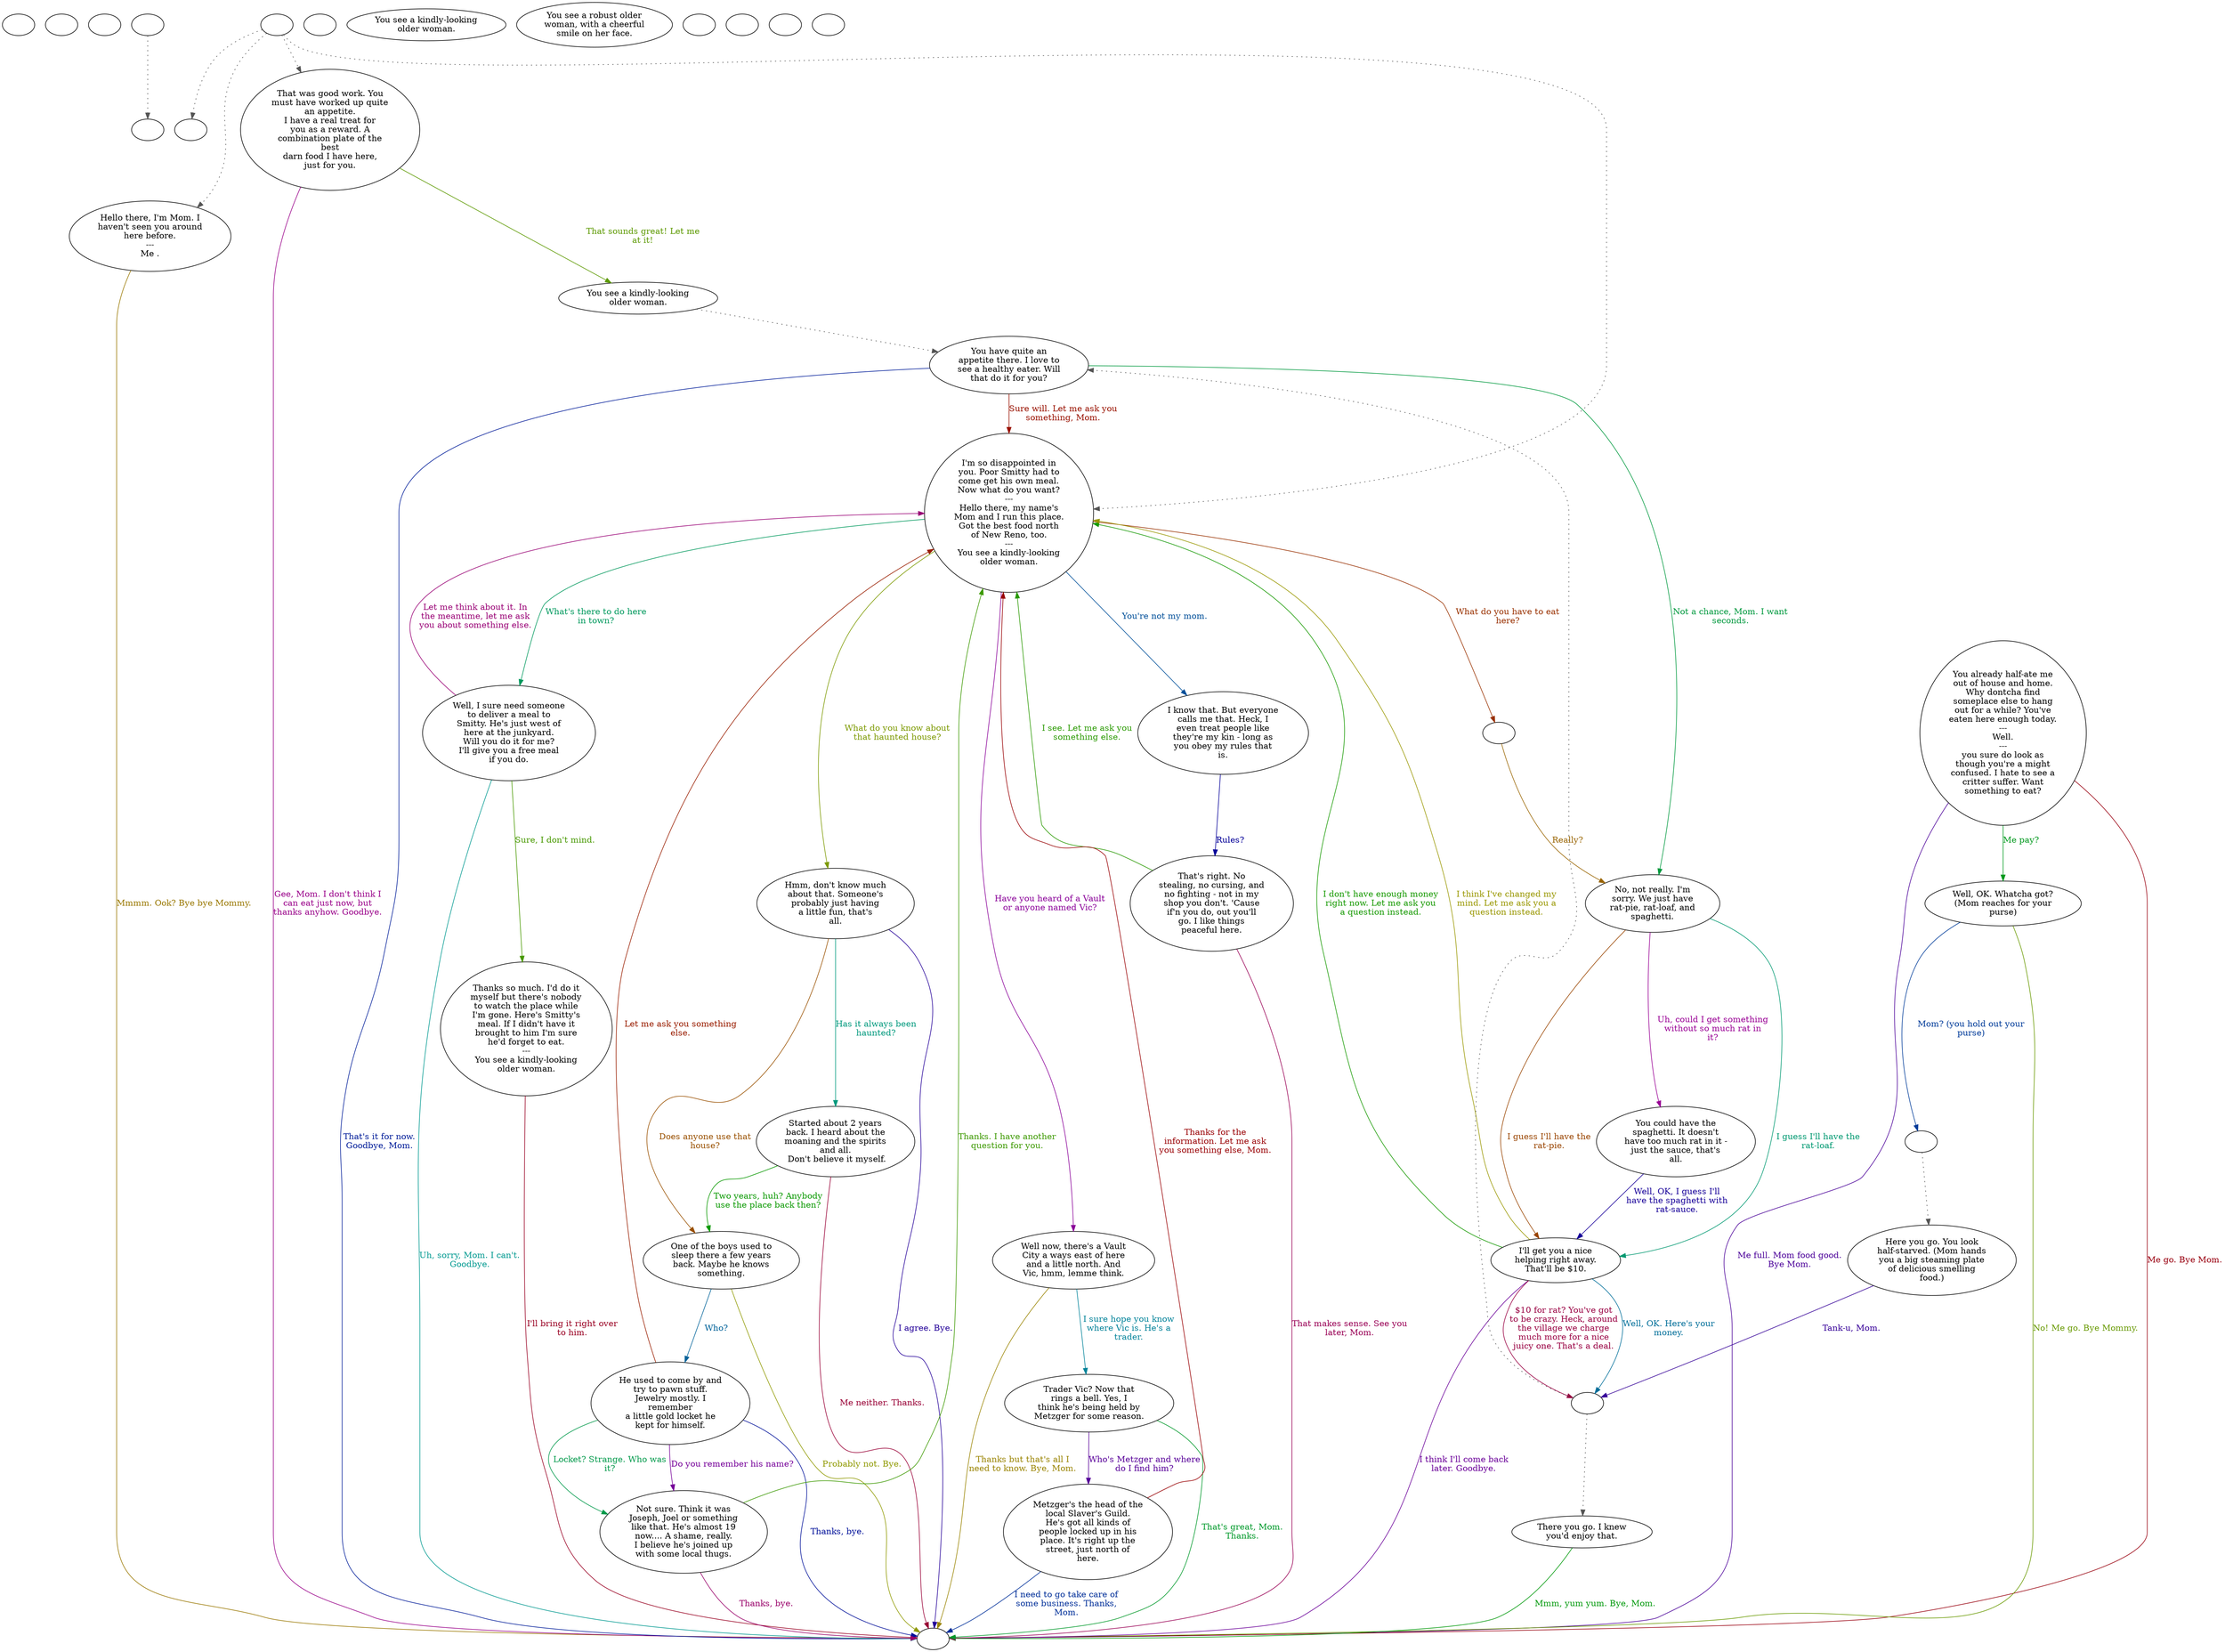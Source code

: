 digraph dcMom {
  "checkPartyMembersNearDoor" [style=filled       fillcolor="#FFFFFF"       color="#000000"]
  "checkPartyMembersNearDoor" [label=""]
  "start" [style=filled       fillcolor="#FFFFFF"       color="#000000"]
  "start" [label=""]
  "critter_p_proc" [style=filled       fillcolor="#FFFFFF"       color="#000000"]
  "critter_p_proc" [label=""]
  "pickup_p_proc" [style=filled       fillcolor="#FFFFFF"       color="#000000"]
  "pickup_p_proc" -> "Node998" [style=dotted color="#555555"]
  "pickup_p_proc" [label=""]
  "talk_p_proc" [style=filled       fillcolor="#FFFFFF"       color="#000000"]
  "talk_p_proc" -> "Node019" [style=dotted color="#555555"]
  "talk_p_proc" -> "Node001" [style=dotted color="#555555"]
  "talk_p_proc" -> "Node020" [style=dotted color="#555555"]
  "talk_p_proc" -> "Node013" [style=dotted color="#555555"]
  "talk_p_proc" [label=""]
  "destroy_p_proc" [style=filled       fillcolor="#FFFFFF"       color="#000000"]
  "destroy_p_proc" [label=""]
  "look_at_p_proc" [style=filled       fillcolor="#FFFFFF"       color="#000000"]
  "look_at_p_proc" [label="You see a kindly-looking\nolder woman."]
  "description_p_proc" [style=filled       fillcolor="#FFFFFF"       color="#000000"]
  "description_p_proc" [label="You see a robust older\nwoman, with a cheerful\nsmile on her face."]
  "use_skill_on_p_proc" [style=filled       fillcolor="#FFFFFF"       color="#000000"]
  "use_skill_on_p_proc" [label=""]
  "damage_p_proc" [style=filled       fillcolor="#FFFFFF"       color="#000000"]
  "damage_p_proc" [label=""]
  "map_enter_p_proc" [style=filled       fillcolor="#FFFFFF"       color="#000000"]
  "map_enter_p_proc" [label=""]
  "timed_event_p_proc" [style=filled       fillcolor="#FFFFFF"       color="#000000"]
  "timed_event_p_proc" [label=""]
  "Node998" [style=filled       fillcolor="#FFFFFF"       color="#000000"]
  "Node998" [label=""]
  "Node999" [style=filled       fillcolor="#FFFFFF"       color="#000000"]
  "Node999" [label=""]
  "Node001" [style=filled       fillcolor="#FFFFFF"       color="#000000"]
  "Node001" [label="Hello there, I'm Mom. I\nhaven't seen you around\nhere before.\n---\nMe ."]
  "Node001" -> "Node999" [label="Mmmm. Ook? Bye bye Mommy." color="#997700" fontcolor="#997700"]
  "Node002" [style=filled       fillcolor="#FFFFFF"       color="#000000"]
  "Node002" [label="You already half-ate me\nout of house and home.\nWhy dontcha find\nsomeplace else to hang\nout for a while? You've\neaten here enough today.\n---\nWell.\n---\nyou sure do look as\nthough you're a might\nconfused. I hate to see a\ncritter suffer. Want\nsomething to eat?"]
  "Node002" -> "Node999" [label="Me full. Mom food good.\nBye Mom." color="#4B0099" fontcolor="#4B0099"]
  "Node002" -> "Node003" [label="Me pay?" color="#00991E" fontcolor="#00991E"]
  "Node002" -> "Node999" [label="Me go. Bye Mom." color="#99000F" fontcolor="#99000F"]
  "Node003" [style=filled       fillcolor="#FFFFFF"       color="#000000"]
  "Node003" [label="Well, OK. Whatcha got?\n(Mom reaches for your\npurse)"]
  "Node003" -> "Node990" [label="Mom? (you hold out your\npurse)" color="#003B99" fontcolor="#003B99"]
  "Node003" -> "Node999" [label="No! Me go. Bye Mommy." color="#689900" fontcolor="#689900"]
  "Node004" [style=filled       fillcolor="#FFFFFF"       color="#000000"]
  "Node004" [label="No, not really. I'm\nsorry. We just have\nrat-pie, rat-loaf, and\nspaghetti."]
  "Node004" -> "Node005" [label="Uh, could I get something\nwithout so much rat in\nit?" color="#990095" fontcolor="#990095"]
  "Node004" -> "Node006" [label="I guess I'll have the\nrat-loaf." color="#009971" fontcolor="#009971"]
  "Node004" -> "Node006" [label="I guess I'll have the\nrat-pie." color="#994400" fontcolor="#994400"]
  "Node005" [style=filled       fillcolor="#FFFFFF"       color="#000000"]
  "Node005" [label="You could have the\nspaghetti. It doesn't\nhave too much rat in it -\njust the sauce, that's\nall."]
  "Node005" -> "Node006" [label="Well, OK, I guess I'll\nhave the spaghetti with\nrat-sauce." color="#170099" fontcolor="#170099"]
  "Node006" [style=filled       fillcolor="#FFFFFF"       color="#000000"]
  "Node006" [label="I'll get you a nice\nhelping right away.\nThat'll be $10."]
  "Node006" -> "Node013" [label="I don't have enough money\nright now. Let me ask you\na question instead." color="#159900" fontcolor="#159900"]
  "Node006" -> "Node989" [label="$10 for rat? You've got\nto be crazy. Heck, around\nthe village we charge\nmuch more for a nice\njuicy one. That's a deal." color="#990042" fontcolor="#990042"]
  "Node006" -> "Node989" [label="Well, OK. Here's your\nmoney." color="#006E99" fontcolor="#006E99"]
  "Node006" -> "Node013" [label="I think I've changed my\nmind. Let me ask you a\nquestion instead." color="#999700" fontcolor="#999700"]
  "Node006" -> "Node999" [label="I think I'll come back\nlater. Goodbye." color="#6A0099" fontcolor="#6A0099"]
  "Node007" [style=filled       fillcolor="#FFFFFF"       color="#000000"]
  "Node007" [label="You have quite an\nappetite there. I love to\nsee a healthy eater. Will\nthat do it for you?"]
  "Node007" -> "Node004" [label="Not a chance, Mom. I want\nseconds." color="#00993E" fontcolor="#00993E"]
  "Node007" -> "Node013" [label="Sure will. Let me ask you\nsomething, Mom." color="#991100" fontcolor="#991100"]
  "Node007" -> "Node999" [label="That's it for now.\nGoodbye, Mom." color="#001C99" fontcolor="#001C99"]
  "Node008" [style=filled       fillcolor="#FFFFFF"       color="#000000"]
  "Node008" [label="Well, I sure need someone\nto deliver a meal to\nSmitty. He's just west of\nhere at the junkyard.\nWill you do it for me?\nI'll give you a free meal\nif you do."]
  "Node008" -> "Node012" [label="Sure, I don't mind." color="#489900" fontcolor="#489900"]
  "Node008" -> "Node013" [label="Let me think about it. In\nthe meantime, let me ask\nyou about something else." color="#990075" fontcolor="#990075"]
  "Node008" -> "Node999" [label="Uh, sorry, Mom. I can't.\nGoodbye." color="#009990" fontcolor="#009990"]
  "Node009" [style=filled       fillcolor="#FFFFFF"       color="#000000"]
  "Node009" [label=""]
  "Node009" -> "Node004" [label="Really?" color="#996400" fontcolor="#996400"]
  "Node010" [style=filled       fillcolor="#FFFFFF"       color="#000000"]
  "Node010" [label="Here you go. You look\nhalf-starved. (Mom hands\nyou a big steaming plate\nof delicious smelling\nfood.)"]
  "Node010" -> "Node989" [label="Tank-u, Mom." color="#370099" fontcolor="#370099"]
  "Node011" [style=filled       fillcolor="#FFFFFF"       color="#000000"]
  "Node011" [label="There you go. I knew\nyou'd enjoy that."]
  "Node011" -> "Node999" [label="Mmm, yum yum. Bye, Mom." color="#00990A" fontcolor="#00990A"]
  "Node012" [style=filled       fillcolor="#FFFFFF"       color="#000000"]
  "Node012" [label="Thanks so much. I'd do it\nmyself but there's nobody\nto watch the place while\nI'm gone. Here's Smitty's\nmeal. If I didn't have it\nbrought to him I'm sure\nhe'd forget to eat.\n---\nYou see a kindly-looking\nolder woman."]
  "Node012" -> "Node999" [label="I'll bring it right over\nto him." color="#990022" fontcolor="#990022"]
  "Node013" [style=filled       fillcolor="#FFFFFF"       color="#000000"]
  "Node013" [label="I'm so disappointed in\nyou. Poor Smitty had to\ncome get his own meal.\nNow what do you want?\n---\nHello there, my name's\nMom and I run this place.\nGot the best food north\nof New Reno, too.\n---\nYou see a kindly-looking\nolder woman."]
  "Node013" -> "Node014" [label="You're not my mom." color="#004F99" fontcolor="#004F99"]
  "Node013" -> "Node021" [label="What do you know about\nthat haunted house?" color="#7C9900" fontcolor="#7C9900"]
  "Node013" -> "Node016" [label="Have you heard of a Vault\nor anyone named Vic?" color="#8A0099" fontcolor="#8A0099"]
  "Node013" -> "Node008" [label="What's there to do here\nin town?" color="#00995D" fontcolor="#00995D"]
  "Node013" -> "Node009" [label="What do you have to eat\nhere?" color="#993100" fontcolor="#993100"]
  "Node014" [style=filled       fillcolor="#FFFFFF"       color="#000000"]
  "Node014" [label="I know that. But everyone\ncalls me that. Heck, I\neven treat people like\nthey're my kin - long as\nyou obey my rules that\nis."]
  "Node014" -> "Node015" [label="Rules?" color="#040099" fontcolor="#040099"]
  "Node015" [style=filled       fillcolor="#FFFFFF"       color="#000000"]
  "Node015" [label="That's right. No\nstealing, no cursing, and\nno fighting - not in my\nshop you don't. 'Cause\nif'n you do, out you'll\ngo. I like things\npeaceful here."]
  "Node015" -> "Node013" [label="I see. Let me ask you\nsomething else." color="#299900" fontcolor="#299900"]
  "Node015" -> "Node999" [label="That makes sense. See you\nlater, Mom." color="#990055" fontcolor="#990055"]
  "Node016" [style=filled       fillcolor="#FFFFFF"       color="#000000"]
  "Node016" [label="Well now, there's a Vault\nCity a ways east of here\nand a little north. And\nVic, hmm, lemme think."]
  "Node016" -> "Node017" [label="I sure hope you know\nwhere Vic is. He's a\ntrader." color="#008299" fontcolor="#008299"]
  "Node016" -> "Node999" [label="Thanks but that's all I\nneed to know. Bye, Mom." color="#998300" fontcolor="#998300"]
  "Node017" [style=filled       fillcolor="#FFFFFF"       color="#000000"]
  "Node017" [label="Trader Vic? Now that\nrings a bell. Yes, I\nthink he's being held by\nMetzger for some reason."]
  "Node017" -> "Node018" [label="Who's Metzger and where\ndo I find him?" color="#570099" fontcolor="#570099"]
  "Node017" -> "Node999" [label="That's great, Mom.\nThanks." color="#00992A" fontcolor="#00992A"]
  "Node018" [style=filled       fillcolor="#FFFFFF"       color="#000000"]
  "Node018" [label="Metzger's the head of the\nlocal Slaver's Guild.\nHe's got all kinds of\npeople locked up in his\nplace. It's right up the\nstreet, just north of\nhere."]
  "Node018" -> "Node013" [label="Thanks for the\ninformation. Let me ask\nyou something else, Mom." color="#990003" fontcolor="#990003"]
  "Node018" -> "Node999" [label="I need to go take care of\nsome business. Thanks,\nMom." color="#002F99" fontcolor="#002F99"]
  "Node019" [style=filled       fillcolor="#FFFFFF"       color="#000000"]
  "Node019" [label=""]
  "Node020" [style=filled       fillcolor="#FFFFFF"       color="#000000"]
  "Node020" [label="That was good work. You\nmust have worked up quite\nan appetite.\nI have a real treat for\nyou as a reward. A\ncombination plate of the\nbest\ndarn food I have here,\njust for you."]
  "Node020" -> "Node987" [label="That sounds great! Let me\nat it!" color="#5C9900" fontcolor="#5C9900"]
  "Node020" -> "Node999" [label="Gee, Mom. I don't think I\ncan eat just now, but\nthanks anyhow. Goodbye." color="#990089" fontcolor="#990089"]
  "Node021" [style=filled       fillcolor="#FFFFFF"       color="#000000"]
  "Node021" [label="Hmm, don't know much\nabout that. Someone's\nprobably just having\na little fun, that's\nall."]
  "Node021" -> "Node022" [label="Has it always been\nhaunted?" color="#00997D" fontcolor="#00997D"]
  "Node021" -> "Node023" [label="Does anyone use that\nhouse?" color="#995000" fontcolor="#995000"]
  "Node021" -> "Node999" [label="I agree. Bye." color="#240099" fontcolor="#240099"]
  "Node022" [style=filled       fillcolor="#FFFFFF"       color="#000000"]
  "Node022" [label="Started about 2 years\nback. I heard about the\nmoaning and the spirits\nand all.\n Don't believe it myself."]
  "Node022" -> "Node023" [label="Two years, huh? Anybody\nuse the place back then?" color="#099900" fontcolor="#099900"]
  "Node022" -> "Node999" [label="Me neither. Thanks." color="#990036" fontcolor="#990036"]
  "Node023" [style=filled       fillcolor="#FFFFFF"       color="#000000"]
  "Node023" [label="One of the boys used to\nsleep there a few years\nback. Maybe he knows\nsomething."]
  "Node023" -> "Node024" [label="Who?" color="#006299" fontcolor="#006299"]
  "Node023" -> "Node999" [label="Probably not. Bye." color="#8F9900" fontcolor="#8F9900"]
  "Node024" [style=filled       fillcolor="#FFFFFF"       color="#000000"]
  "Node024" [label="He used to come by and\ntry to pawn stuff.\nJewelry mostly. I\nremember\na little gold locket he\nkept for himself."]
  "Node024" -> "Node025" [label="Do you remember his name?" color="#760099" fontcolor="#760099"]
  "Node024" -> "Node025" [label="Locket? Strange. Who was\nit?" color="#00994A" fontcolor="#00994A"]
  "Node024" -> "Node013" [label="Let me ask you something\nelse." color="#991D00" fontcolor="#991D00"]
  "Node024" -> "Node999" [label="Thanks, bye." color="#001099" fontcolor="#001099"]
  "Node025" [style=filled       fillcolor="#FFFFFF"       color="#000000"]
  "Node025" [label="Not sure. Think it was\nJoseph, Joel or something\nlike that. He's almost 19\nnow.... A shame, really.\nI believe he's joined up\nwith some local thugs."]
  "Node025" -> "Node013" [label="Thanks. I have another\nquestion for you." color="#3C9900" fontcolor="#3C9900"]
  "Node025" -> "Node999" [label="Thanks, bye." color="#990069" fontcolor="#990069"]
  "Node990" [style=filled       fillcolor="#FFFFFF"       color="#000000"]
  "Node990" -> "Node010" [style=dotted color="#555555"]
  "Node990" [label=""]
  "Node989" [style=filled       fillcolor="#FFFFFF"       color="#000000"]
  "Node989" -> "Node011" [style=dotted color="#555555"]
  "Node989" -> "Node007" [style=dotted color="#555555"]
  "Node989" [label=""]
  "Node987" [style=filled       fillcolor="#FFFFFF"       color="#000000"]
  "Node987" -> "Node007" [style=dotted color="#555555"]
  "Node987" [label="You see a kindly-looking\nolder woman."]
}